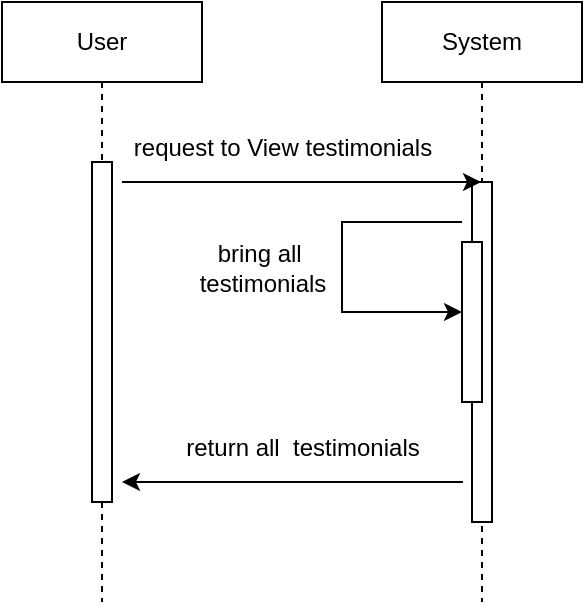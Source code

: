 <mxfile version="26.2.15">
  <diagram name="Page-1" id="2YBvvXClWsGukQMizWep">
    <mxGraphModel dx="1042" dy="626" grid="1" gridSize="10" guides="1" tooltips="1" connect="1" arrows="1" fold="1" page="1" pageScale="1" pageWidth="850" pageHeight="1100" math="0" shadow="0">
      <root>
        <mxCell id="0" />
        <mxCell id="1" parent="0" />
        <mxCell id="-KHPfWrz3MKR_J_u6xvw-1" value="System" style="shape=umlLifeline;perimeter=lifelinePerimeter;whiteSpace=wrap;html=1;container=0;dropTarget=0;collapsible=0;recursiveResize=0;outlineConnect=0;portConstraint=eastwest;newEdgeStyle={&quot;edgeStyle&quot;:&quot;elbowEdgeStyle&quot;,&quot;elbow&quot;:&quot;vertical&quot;,&quot;curved&quot;:0,&quot;rounded&quot;:0};" vertex="1" parent="1">
          <mxGeometry x="230" y="40" width="100" height="300" as="geometry" />
        </mxCell>
        <mxCell id="-KHPfWrz3MKR_J_u6xvw-2" value="" style="html=1;points=[];perimeter=orthogonalPerimeter;outlineConnect=0;targetShapes=umlLifeline;portConstraint=eastwest;newEdgeStyle={&quot;edgeStyle&quot;:&quot;elbowEdgeStyle&quot;,&quot;elbow&quot;:&quot;vertical&quot;,&quot;curved&quot;:0,&quot;rounded&quot;:0};" vertex="1" parent="-KHPfWrz3MKR_J_u6xvw-1">
          <mxGeometry x="45" y="90" width="10" height="170" as="geometry" />
        </mxCell>
        <mxCell id="-KHPfWrz3MKR_J_u6xvw-3" value="" style="html=1;points=[];perimeter=orthogonalPerimeter;outlineConnect=0;targetShapes=umlLifeline;portConstraint=eastwest;newEdgeStyle={&quot;edgeStyle&quot;:&quot;elbowEdgeStyle&quot;,&quot;elbow&quot;:&quot;vertical&quot;,&quot;curved&quot;:0,&quot;rounded&quot;:0};" vertex="1" parent="-KHPfWrz3MKR_J_u6xvw-1">
          <mxGeometry x="40" y="120" width="10" height="80" as="geometry" />
        </mxCell>
        <mxCell id="-KHPfWrz3MKR_J_u6xvw-4" value="User" style="shape=umlLifeline;perimeter=lifelinePerimeter;whiteSpace=wrap;html=1;container=0;dropTarget=0;collapsible=0;recursiveResize=0;outlineConnect=0;portConstraint=eastwest;newEdgeStyle={&quot;edgeStyle&quot;:&quot;elbowEdgeStyle&quot;,&quot;elbow&quot;:&quot;vertical&quot;,&quot;curved&quot;:0,&quot;rounded&quot;:0};" vertex="1" parent="1">
          <mxGeometry x="40" y="40" width="100" height="300" as="geometry" />
        </mxCell>
        <mxCell id="-KHPfWrz3MKR_J_u6xvw-5" value="" style="html=1;points=[];perimeter=orthogonalPerimeter;outlineConnect=0;targetShapes=umlLifeline;portConstraint=eastwest;newEdgeStyle={&quot;edgeStyle&quot;:&quot;elbowEdgeStyle&quot;,&quot;elbow&quot;:&quot;vertical&quot;,&quot;curved&quot;:0,&quot;rounded&quot;:0};" vertex="1" parent="-KHPfWrz3MKR_J_u6xvw-4">
          <mxGeometry x="45" y="80" width="10" height="170" as="geometry" />
        </mxCell>
        <mxCell id="-KHPfWrz3MKR_J_u6xvw-6" value="" style="endArrow=classic;html=1;rounded=0;" edge="1" parent="1" target="-KHPfWrz3MKR_J_u6xvw-1">
          <mxGeometry width="50" height="50" relative="1" as="geometry">
            <mxPoint x="100" y="130" as="sourcePoint" />
            <mxPoint x="150" y="80" as="targetPoint" />
          </mxGeometry>
        </mxCell>
        <mxCell id="-KHPfWrz3MKR_J_u6xvw-7" value="request to View testimonials" style="text;html=1;align=center;verticalAlign=middle;resizable=0;points=[];autosize=1;strokeColor=none;fillColor=none;" vertex="1" parent="1">
          <mxGeometry x="95" y="98" width="170" height="30" as="geometry" />
        </mxCell>
        <mxCell id="-KHPfWrz3MKR_J_u6xvw-8" value="" style="endArrow=classic;html=1;rounded=0;edgeStyle=orthogonalEdgeStyle;" edge="1" parent="1">
          <mxGeometry width="50" height="50" relative="1" as="geometry">
            <mxPoint x="270" y="150" as="sourcePoint" />
            <mxPoint x="270" y="195" as="targetPoint" />
            <Array as="points">
              <mxPoint x="210" y="150" />
              <mxPoint x="210" y="195" />
            </Array>
          </mxGeometry>
        </mxCell>
        <mxCell id="-KHPfWrz3MKR_J_u6xvw-9" value="bring all&amp;nbsp;&lt;div&gt;testimonials&lt;/div&gt;" style="text;html=1;align=center;verticalAlign=middle;resizable=0;points=[];autosize=1;strokeColor=none;fillColor=none;" vertex="1" parent="1">
          <mxGeometry x="125" y="153" width="90" height="40" as="geometry" />
        </mxCell>
        <mxCell id="-KHPfWrz3MKR_J_u6xvw-10" value="" style="endArrow=classic;html=1;rounded=0;" edge="1" parent="1">
          <mxGeometry width="50" height="50" relative="1" as="geometry">
            <mxPoint x="270.5" y="280" as="sourcePoint" />
            <mxPoint x="100" y="280" as="targetPoint" />
          </mxGeometry>
        </mxCell>
        <mxCell id="-KHPfWrz3MKR_J_u6xvw-11" value="return all&amp;nbsp; testimonials" style="text;html=1;align=center;verticalAlign=middle;resizable=0;points=[];autosize=1;strokeColor=none;fillColor=none;" vertex="1" parent="1">
          <mxGeometry x="120" y="248" width="140" height="30" as="geometry" />
        </mxCell>
      </root>
    </mxGraphModel>
  </diagram>
</mxfile>
